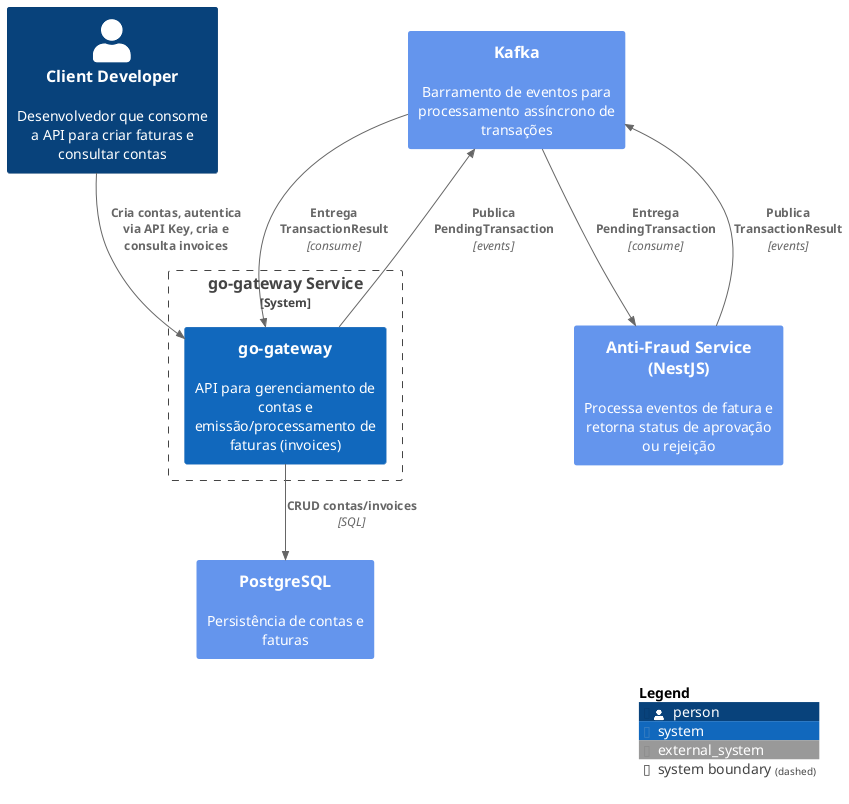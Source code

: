 @startuml C1-Context
!include <C4/C4_Context.puml>

AddElementTag("ExternalSystem", $bgColor="CornflowerBlue", $fontColor="white", $borderColor="CornflowerBlue")
AddElementTag("User", $bgColor="#438dd5", $fontColor="white", $borderColor="#438dd5")

Person(user, "Client Developer", "Desenvolvedor que consome a API para criar faturas e consultar contas")
System_Boundary(go_gateway_boundary, "go-gateway Service") {
  System(go_gateway, "go-gateway", "API para gerenciamento de contas e emissão/processamento de faturas (invoices)")
}

System_Ext(anti_fraud, "Anti-Fraud Service (NestJS)", "Processa eventos de fatura e retorna status de aprovação ou rejeição")
System_Ext(kafka, "Kafka", "Barramento de eventos para processamento assíncrono de transações")
System_Ext(db, "PostgreSQL", "Persistência de contas e faturas")

Rel(user, go_gateway, "Cria contas, autentica via API Key, cria e consulta invoices")
Rel(go_gateway, db, "CRUD contas/invoices", "SQL")
Rel(go_gateway, kafka, "Publica PendingTransaction", "events")
Rel(kafka, anti_fraud, "Entrega PendingTransaction", "consume")
Rel(anti_fraud, kafka, "Publica TransactionResult", "events")
Rel(kafka, go_gateway, "Entrega TransactionResult", "consume")

SHOW_LEGEND()
@enduml
